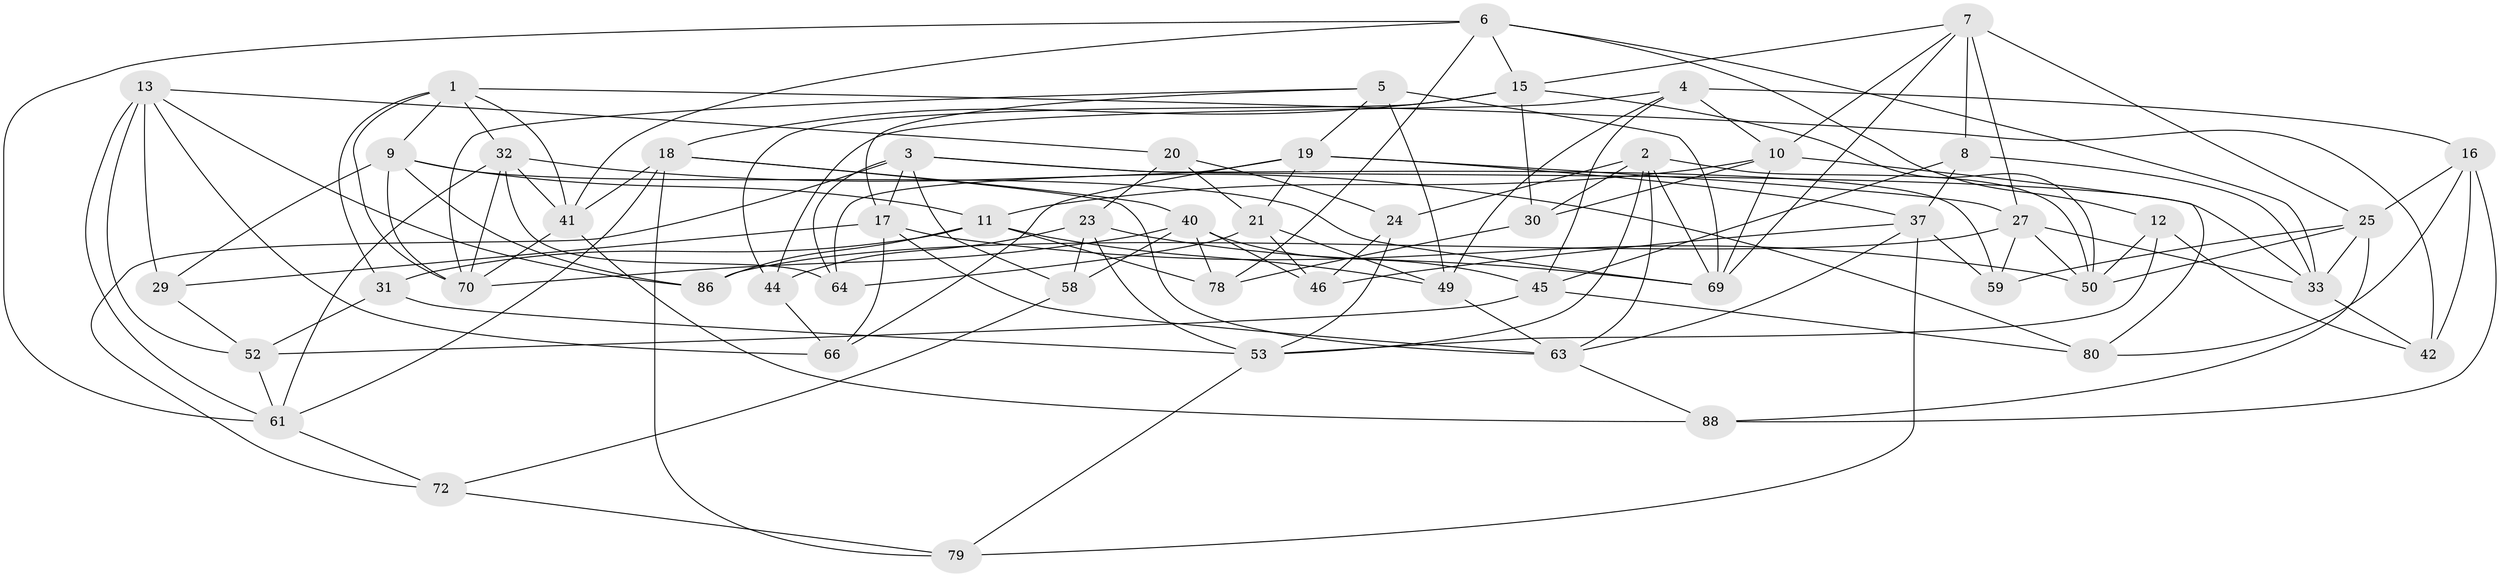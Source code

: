 // Generated by graph-tools (version 1.1) at 2025/52/02/27/25 19:52:27]
// undirected, 54 vertices, 138 edges
graph export_dot {
graph [start="1"]
  node [color=gray90,style=filled];
  1 [super="+48"];
  2 [super="+14"];
  3 [super="+57"];
  4 [super="+89"];
  5 [super="+85"];
  6 [super="+22"];
  7 [super="+38"];
  8;
  9 [super="+55"];
  10 [super="+47"];
  11 [super="+35"];
  12;
  13 [super="+39"];
  15 [super="+65"];
  16 [super="+73"];
  17 [super="+36"];
  18 [super="+26"];
  19 [super="+81"];
  20 [super="+43"];
  21 [super="+34"];
  23 [super="+28"];
  24;
  25 [super="+82"];
  27 [super="+62"];
  29;
  30;
  31;
  32 [super="+87"];
  33 [super="+83"];
  37 [super="+67"];
  40 [super="+56"];
  41 [super="+75"];
  42;
  44;
  45 [super="+54"];
  46;
  49 [super="+51"];
  50 [super="+68"];
  52 [super="+84"];
  53 [super="+60"];
  58;
  59;
  61 [super="+71"];
  63 [super="+77"];
  64;
  66;
  69 [super="+74"];
  70 [super="+76"];
  72;
  78;
  79;
  80;
  86;
  88;
  1 -- 9;
  1 -- 42;
  1 -- 70;
  1 -- 32;
  1 -- 31;
  1 -- 41;
  2 -- 24;
  2 -- 69;
  2 -- 50;
  2 -- 53;
  2 -- 30;
  2 -- 63;
  3 -- 33;
  3 -- 59;
  3 -- 58;
  3 -- 72;
  3 -- 17;
  3 -- 64;
  4 -- 49;
  4 -- 44;
  4 -- 16 [weight=2];
  4 -- 45;
  4 -- 10;
  5 -- 19;
  5 -- 70;
  5 -- 49 [weight=2];
  5 -- 69;
  5 -- 17;
  6 -- 78;
  6 -- 15;
  6 -- 33;
  6 -- 12;
  6 -- 61;
  6 -- 41;
  7 -- 8;
  7 -- 69;
  7 -- 15;
  7 -- 27;
  7 -- 10;
  7 -- 25;
  8 -- 45;
  8 -- 37;
  8 -- 33;
  9 -- 11;
  9 -- 86;
  9 -- 69;
  9 -- 29;
  9 -- 70;
  10 -- 30;
  10 -- 80;
  10 -- 11;
  10 -- 69;
  11 -- 78;
  11 -- 86;
  11 -- 31;
  11 -- 49;
  12 -- 42;
  12 -- 53;
  12 -- 50;
  13 -- 29;
  13 -- 86;
  13 -- 66;
  13 -- 20;
  13 -- 61;
  13 -- 52;
  15 -- 30;
  15 -- 18;
  15 -- 44;
  15 -- 50;
  16 -- 25;
  16 -- 42;
  16 -- 80;
  16 -- 88;
  17 -- 29;
  17 -- 66;
  17 -- 50;
  17 -- 63;
  18 -- 41;
  18 -- 61;
  18 -- 40;
  18 -- 79;
  18 -- 63;
  19 -- 27;
  19 -- 66;
  19 -- 64;
  19 -- 37;
  19 -- 21;
  20 -- 24;
  20 -- 23 [weight=2];
  20 -- 21 [weight=2];
  21 -- 64;
  21 -- 46;
  21 -- 49;
  23 -- 69;
  23 -- 58;
  23 -- 44;
  23 -- 53;
  24 -- 46;
  24 -- 53;
  25 -- 50;
  25 -- 59;
  25 -- 88;
  25 -- 33;
  27 -- 86;
  27 -- 59;
  27 -- 50;
  27 -- 33;
  29 -- 52;
  30 -- 78;
  31 -- 53;
  31 -- 52;
  32 -- 64;
  32 -- 80;
  32 -- 41;
  32 -- 61;
  32 -- 70;
  33 -- 42;
  37 -- 59;
  37 -- 46;
  37 -- 79;
  37 -- 63;
  40 -- 78;
  40 -- 45;
  40 -- 58;
  40 -- 70;
  40 -- 46;
  41 -- 70;
  41 -- 88;
  44 -- 66;
  45 -- 52 [weight=2];
  45 -- 80;
  49 -- 63;
  52 -- 61;
  53 -- 79;
  58 -- 72;
  61 -- 72;
  63 -- 88;
  72 -- 79;
}
